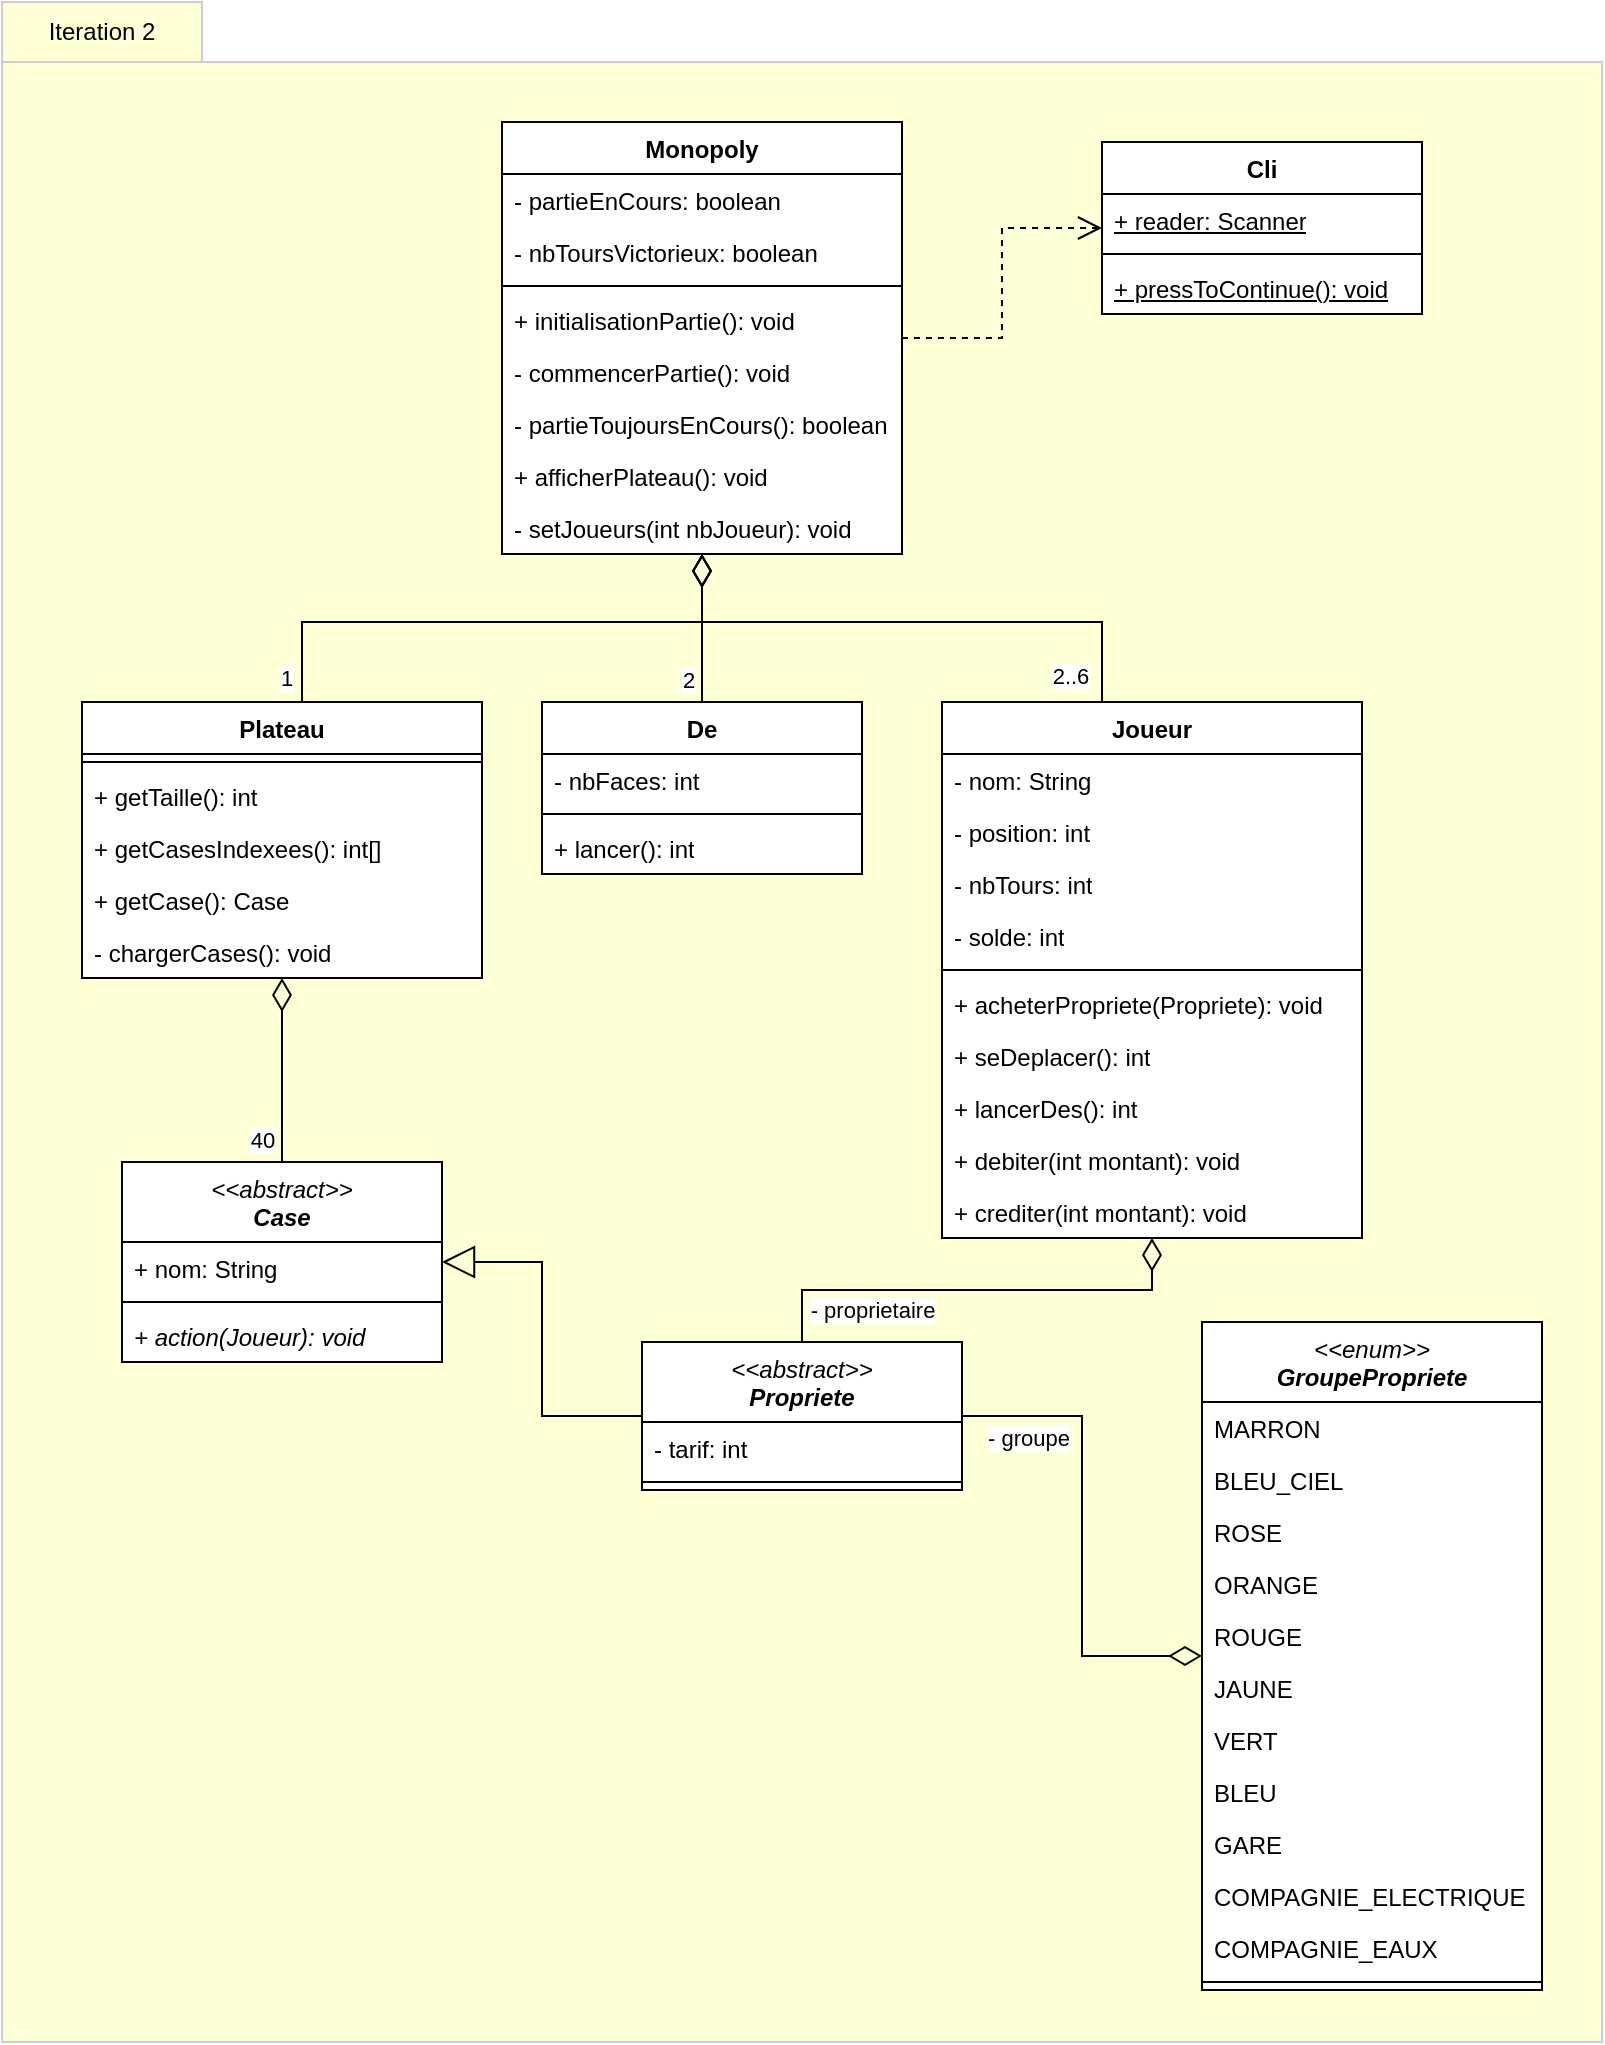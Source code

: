 <mxfile>
    <diagram name="Page-1" id="RWLI9MSICIL28HF7hWLt">
        <mxGraphModel dx="926" dy="809" grid="1" gridSize="10" guides="1" tooltips="1" connect="1" arrows="1" fold="1" page="1" pageScale="1" pageWidth="850" pageHeight="1100" math="0" shadow="0">
            <root>
                <mxCell id="0"/>
                <mxCell id="1" parent="0"/>
                <mxCell id="4" value="" style="shape=folder;fontStyle=0;spacingTop=10;tabWidth=100;tabHeight=30;tabPosition=left;html=1;whiteSpace=wrap;fillColor=#FFFF99;strokeColor=#A373BF;opacity=40;" parent="1" vertex="1">
                    <mxGeometry x="25" y="40" width="800" height="1020" as="geometry"/>
                </mxCell>
                <mxCell id="5" style="edgeStyle=orthogonalEdgeStyle;rounded=0;orthogonalLoop=1;jettySize=auto;html=1;endArrow=open;endFill=0;dashed=1;endSize=10;" parent="1" source="6" target="39" edge="1">
                    <mxGeometry relative="1" as="geometry"/>
                </mxCell>
                <mxCell id="6" value="Monopoly" style="swimlane;fontStyle=1;align=center;verticalAlign=top;childLayout=stackLayout;horizontal=1;startSize=26;horizontalStack=0;resizeParent=1;resizeParentMax=0;resizeLast=0;collapsible=1;marginBottom=0;whiteSpace=wrap;html=1;swimlaneFillColor=default;" parent="1" vertex="1">
                    <mxGeometry x="275" y="100" width="200" height="216" as="geometry"/>
                </mxCell>
                <mxCell id="7" value="- partieEnCours: boolean" style="text;strokeColor=none;fillColor=none;align=left;verticalAlign=top;spacingLeft=4;spacingRight=4;overflow=hidden;rotatable=0;points=[[0,0.5],[1,0.5]];portConstraint=eastwest;whiteSpace=wrap;html=1;" parent="6" vertex="1">
                    <mxGeometry y="26" width="200" height="26" as="geometry"/>
                </mxCell>
                <mxCell id="8" value="- nbToursVictorieux: boolean" style="text;strokeColor=none;fillColor=none;align=left;verticalAlign=top;spacingLeft=4;spacingRight=4;overflow=hidden;rotatable=0;points=[[0,0.5],[1,0.5]];portConstraint=eastwest;whiteSpace=wrap;html=1;" parent="6" vertex="1">
                    <mxGeometry y="52" width="200" height="26" as="geometry"/>
                </mxCell>
                <mxCell id="9" value="" style="line;strokeWidth=1;fillColor=none;align=left;verticalAlign=middle;spacingTop=-1;spacingLeft=3;spacingRight=3;rotatable=0;labelPosition=right;points=[];portConstraint=eastwest;strokeColor=inherit;" parent="6" vertex="1">
                    <mxGeometry y="78" width="200" height="8" as="geometry"/>
                </mxCell>
                <mxCell id="10" value="+ initialisationPartie(): void" style="text;strokeColor=none;fillColor=none;align=left;verticalAlign=top;spacingLeft=4;spacingRight=4;overflow=hidden;rotatable=0;points=[[0,0.5],[1,0.5]];portConstraint=eastwest;whiteSpace=wrap;html=1;" parent="6" vertex="1">
                    <mxGeometry y="86" width="200" height="26" as="geometry"/>
                </mxCell>
                <mxCell id="11" value="- commencerPartie(): void" style="text;strokeColor=none;fillColor=none;align=left;verticalAlign=top;spacingLeft=4;spacingRight=4;overflow=hidden;rotatable=0;points=[[0,0.5],[1,0.5]];portConstraint=eastwest;whiteSpace=wrap;html=1;" parent="6" vertex="1">
                    <mxGeometry y="112" width="200" height="26" as="geometry"/>
                </mxCell>
                <mxCell id="52" value="- partieToujoursEnCours(): boolean" style="text;strokeColor=none;fillColor=none;align=left;verticalAlign=top;spacingLeft=4;spacingRight=4;overflow=hidden;rotatable=0;points=[[0,0.5],[1,0.5]];portConstraint=eastwest;whiteSpace=wrap;html=1;" parent="6" vertex="1">
                    <mxGeometry y="138" width="200" height="26" as="geometry"/>
                </mxCell>
                <mxCell id="12" value="+ afficherPlateau(): void" style="text;strokeColor=none;fillColor=none;align=left;verticalAlign=top;spacingLeft=4;spacingRight=4;overflow=hidden;rotatable=0;points=[[0,0.5],[1,0.5]];portConstraint=eastwest;whiteSpace=wrap;html=1;" parent="6" vertex="1">
                    <mxGeometry y="164" width="200" height="26" as="geometry"/>
                </mxCell>
                <mxCell id="13" value="- setJoueurs(int nbJoueur): void" style="text;strokeColor=none;fillColor=none;align=left;verticalAlign=top;spacingLeft=4;spacingRight=4;overflow=hidden;rotatable=0;points=[[0,0.5],[1,0.5]];portConstraint=eastwest;whiteSpace=wrap;html=1;" parent="6" vertex="1">
                    <mxGeometry y="190" width="200" height="26" as="geometry"/>
                </mxCell>
                <mxCell id="14" style="edgeStyle=orthogonalEdgeStyle;rounded=0;orthogonalLoop=1;jettySize=auto;html=1;endArrow=diamondThin;endFill=0;endSize=14;" parent="1" source="16" target="6" edge="1">
                    <mxGeometry relative="1" as="geometry"/>
                </mxCell>
                <mxCell id="15" value="2" style="edgeLabel;html=1;align=center;verticalAlign=middle;resizable=0;points=[];" parent="14" vertex="1" connectable="0">
                    <mxGeometry x="-0.752" relative="1" as="geometry">
                        <mxPoint x="-7" y="-2" as="offset"/>
                    </mxGeometry>
                </mxCell>
                <mxCell id="16" value="De" style="swimlane;fontStyle=1;align=center;verticalAlign=top;childLayout=stackLayout;horizontal=1;startSize=26;horizontalStack=0;resizeParent=1;resizeParentMax=0;resizeLast=0;collapsible=1;marginBottom=0;whiteSpace=wrap;html=1;fillColor=default;rounded=0;shadow=0;glass=0;swimlaneLine=1;gradientColor=none;swimlaneFillColor=default;" parent="1" vertex="1">
                    <mxGeometry x="295" y="390" width="160" height="86" as="geometry"/>
                </mxCell>
                <mxCell id="17" value="- nbFaces: int" style="text;align=left;verticalAlign=top;spacingLeft=4;spacingRight=4;overflow=hidden;rotatable=0;points=[[0,0.5],[1,0.5]];portConstraint=eastwest;whiteSpace=wrap;html=1;" parent="16" vertex="1">
                    <mxGeometry y="26" width="160" height="26" as="geometry"/>
                </mxCell>
                <mxCell id="18" value="" style="line;strokeWidth=1;fillColor=none;align=left;verticalAlign=middle;spacingTop=-1;spacingLeft=3;spacingRight=3;rotatable=0;labelPosition=right;points=[];portConstraint=eastwest;strokeColor=inherit;" parent="16" vertex="1">
                    <mxGeometry y="52" width="160" height="8" as="geometry"/>
                </mxCell>
                <mxCell id="19" value="+ lancer(): int" style="text;align=left;verticalAlign=top;spacingLeft=4;spacingRight=4;overflow=hidden;rotatable=0;points=[[0,0.5],[1,0.5]];portConstraint=eastwest;whiteSpace=wrap;html=1;" parent="16" vertex="1">
                    <mxGeometry y="60" width="160" height="26" as="geometry"/>
                </mxCell>
                <mxCell id="20" style="edgeStyle=orthogonalEdgeStyle;rounded=0;orthogonalLoop=1;jettySize=auto;html=1;endArrow=diamondThin;endFill=0;endSize=14;" parent="1" source="22" target="6" edge="1">
                    <mxGeometry relative="1" as="geometry">
                        <Array as="points">
                            <mxPoint x="175" y="350"/>
                            <mxPoint x="375" y="350"/>
                        </Array>
                    </mxGeometry>
                </mxCell>
                <mxCell id="21" value="1" style="edgeLabel;html=1;align=center;verticalAlign=middle;resizable=0;points=[];" parent="20" vertex="1" connectable="0">
                    <mxGeometry x="-0.893" relative="1" as="geometry">
                        <mxPoint x="-8" y="2" as="offset"/>
                    </mxGeometry>
                </mxCell>
                <mxCell id="22" value="Plateau" style="swimlane;fontStyle=1;align=center;verticalAlign=top;childLayout=stackLayout;horizontal=1;startSize=26;horizontalStack=0;resizeParent=1;resizeParentMax=0;resizeLast=0;collapsible=1;marginBottom=0;whiteSpace=wrap;html=1;swimlaneFillColor=default;" parent="1" vertex="1">
                    <mxGeometry x="65" y="390" width="200" height="138" as="geometry"/>
                </mxCell>
                <mxCell id="24" value="" style="line;strokeWidth=1;fillColor=none;align=left;verticalAlign=middle;spacingTop=-1;spacingLeft=3;spacingRight=3;rotatable=0;labelPosition=right;points=[];portConstraint=eastwest;strokeColor=inherit;" parent="22" vertex="1">
                    <mxGeometry y="26" width="200" height="8" as="geometry"/>
                </mxCell>
                <mxCell id="27" value="+ getTaille(): int" style="text;strokeColor=none;fillColor=none;align=left;verticalAlign=top;spacingLeft=4;spacingRight=4;overflow=hidden;rotatable=0;points=[[0,0.5],[1,0.5]];portConstraint=eastwest;whiteSpace=wrap;html=1;" parent="22" vertex="1">
                    <mxGeometry y="34" width="200" height="26" as="geometry"/>
                </mxCell>
                <mxCell id="25" value="+ getCasesIndexees(): int[]" style="text;strokeColor=none;fillColor=none;align=left;verticalAlign=top;spacingLeft=4;spacingRight=4;overflow=hidden;rotatable=0;points=[[0,0.5],[1,0.5]];portConstraint=eastwest;whiteSpace=wrap;html=1;" parent="22" vertex="1">
                    <mxGeometry y="60" width="200" height="26" as="geometry"/>
                </mxCell>
                <mxCell id="50" value="+ getCase(): Case" style="text;strokeColor=none;fillColor=none;align=left;verticalAlign=top;spacingLeft=4;spacingRight=4;overflow=hidden;rotatable=0;points=[[0,0.5],[1,0.5]];portConstraint=eastwest;whiteSpace=wrap;html=1;" parent="22" vertex="1">
                    <mxGeometry y="86" width="200" height="26" as="geometry"/>
                </mxCell>
                <mxCell id="51" value="- chargerCases(): void" style="text;strokeColor=none;fillColor=none;align=left;verticalAlign=top;spacingLeft=4;spacingRight=4;overflow=hidden;rotatable=0;points=[[0,0.5],[1,0.5]];portConstraint=eastwest;whiteSpace=wrap;html=1;" parent="22" vertex="1">
                    <mxGeometry y="112" width="200" height="26" as="geometry"/>
                </mxCell>
                <mxCell id="28" style="edgeStyle=orthogonalEdgeStyle;rounded=0;orthogonalLoop=1;jettySize=auto;html=1;endArrow=diamondThin;endFill=0;endSize=14;" parent="1" source="30" target="6" edge="1">
                    <mxGeometry relative="1" as="geometry">
                        <Array as="points">
                            <mxPoint x="575" y="350"/>
                            <mxPoint x="375" y="350"/>
                        </Array>
                    </mxGeometry>
                </mxCell>
                <mxCell id="29" value="2..6" style="edgeLabel;html=1;align=center;verticalAlign=middle;resizable=0;points=[];" parent="28" vertex="1" connectable="0">
                    <mxGeometry x="-0.895" relative="1" as="geometry">
                        <mxPoint x="-16" y="1" as="offset"/>
                    </mxGeometry>
                </mxCell>
                <mxCell id="30" value="Joueur" style="swimlane;fontStyle=1;align=center;verticalAlign=top;childLayout=stackLayout;horizontal=1;startSize=26;horizontalStack=0;resizeParent=1;resizeParentMax=0;resizeLast=0;collapsible=1;marginBottom=0;whiteSpace=wrap;html=1;swimlaneFillColor=default;" parent="1" vertex="1">
                    <mxGeometry x="495" y="390" width="210" height="268" as="geometry"/>
                </mxCell>
                <mxCell id="31" value="- nom: String" style="text;strokeColor=none;fillColor=none;align=left;verticalAlign=top;spacingLeft=4;spacingRight=4;overflow=hidden;rotatable=0;points=[[0,0.5],[1,0.5]];portConstraint=eastwest;whiteSpace=wrap;html=1;" parent="30" vertex="1">
                    <mxGeometry y="26" width="210" height="26" as="geometry"/>
                </mxCell>
                <mxCell id="82" value="- position: int" style="text;strokeColor=none;fillColor=none;align=left;verticalAlign=top;spacingLeft=4;spacingRight=4;overflow=hidden;rotatable=0;points=[[0,0.5],[1,0.5]];portConstraint=eastwest;whiteSpace=wrap;html=1;" parent="30" vertex="1">
                    <mxGeometry y="52" width="210" height="26" as="geometry"/>
                </mxCell>
                <mxCell id="32" value="- nbTours: int" style="text;strokeColor=none;fillColor=none;align=left;verticalAlign=top;spacingLeft=4;spacingRight=4;overflow=hidden;rotatable=0;points=[[0,0.5],[1,0.5]];portConstraint=eastwest;whiteSpace=wrap;html=1;" parent="30" vertex="1">
                    <mxGeometry y="78" width="210" height="26" as="geometry"/>
                </mxCell>
                <mxCell id="83" value="- solde: int" style="text;strokeColor=none;fillColor=none;align=left;verticalAlign=top;spacingLeft=4;spacingRight=4;overflow=hidden;rotatable=0;points=[[0,0.5],[1,0.5]];portConstraint=eastwest;whiteSpace=wrap;html=1;" parent="30" vertex="1">
                    <mxGeometry y="104" width="210" height="26" as="geometry"/>
                </mxCell>
                <mxCell id="33" value="" style="line;strokeWidth=1;fillColor=none;align=left;verticalAlign=middle;spacingTop=-1;spacingLeft=3;spacingRight=3;rotatable=0;labelPosition=right;points=[];portConstraint=eastwest;strokeColor=inherit;" parent="30" vertex="1">
                    <mxGeometry y="130" width="210" height="8" as="geometry"/>
                </mxCell>
                <mxCell id="84" value="+ acheterPropriete(Propriete): void" style="text;strokeColor=none;fillColor=none;align=left;verticalAlign=top;spacingLeft=4;spacingRight=4;overflow=hidden;rotatable=0;points=[[0,0.5],[1,0.5]];portConstraint=eastwest;whiteSpace=wrap;html=1;" parent="30" vertex="1">
                    <mxGeometry y="138" width="210" height="26" as="geometry"/>
                </mxCell>
                <mxCell id="34" value="+ seDeplacer(): int" style="text;strokeColor=none;fillColor=none;align=left;verticalAlign=top;spacingLeft=4;spacingRight=4;overflow=hidden;rotatable=0;points=[[0,0.5],[1,0.5]];portConstraint=eastwest;whiteSpace=wrap;html=1;" parent="30" vertex="1">
                    <mxGeometry y="164" width="210" height="26" as="geometry"/>
                </mxCell>
                <mxCell id="35" value="+ lancerDes(): int" style="text;strokeColor=none;fillColor=none;align=left;verticalAlign=top;spacingLeft=4;spacingRight=4;overflow=hidden;rotatable=0;points=[[0,0.5],[1,0.5]];portConstraint=eastwest;whiteSpace=wrap;html=1;" parent="30" vertex="1">
                    <mxGeometry y="190" width="210" height="26" as="geometry"/>
                </mxCell>
                <mxCell id="36" value="+ debiter(int montant): void" style="text;strokeColor=none;fillColor=none;align=left;verticalAlign=top;spacingLeft=4;spacingRight=4;overflow=hidden;rotatable=0;points=[[0,0.5],[1,0.5]];portConstraint=eastwest;whiteSpace=wrap;html=1;" parent="30" vertex="1">
                    <mxGeometry y="216" width="210" height="26" as="geometry"/>
                </mxCell>
                <mxCell id="37" value="+ crediter(int montant): void" style="text;strokeColor=none;fillColor=none;align=left;verticalAlign=top;spacingLeft=4;spacingRight=4;overflow=hidden;rotatable=0;points=[[0,0.5],[1,0.5]];portConstraint=eastwest;whiteSpace=wrap;html=1;" parent="30" vertex="1">
                    <mxGeometry y="242" width="210" height="26" as="geometry"/>
                </mxCell>
                <mxCell id="38" value="Iteration 2" style="text;html=1;strokeColor=none;fillColor=none;align=center;verticalAlign=middle;whiteSpace=wrap;rounded=0;" parent="1" vertex="1">
                    <mxGeometry x="45" y="40" width="60" height="30" as="geometry"/>
                </mxCell>
                <mxCell id="39" value="Cli" style="swimlane;fontStyle=1;align=center;verticalAlign=top;childLayout=stackLayout;horizontal=1;startSize=26;horizontalStack=0;resizeParent=1;resizeParentMax=0;resizeLast=0;collapsible=1;marginBottom=0;whiteSpace=wrap;html=1;fillColor=default;rounded=0;shadow=0;glass=0;swimlaneLine=1;gradientColor=none;swimlaneFillColor=default;" parent="1" vertex="1">
                    <mxGeometry x="575" y="110" width="160" height="86" as="geometry"/>
                </mxCell>
                <mxCell id="40" value="&lt;u&gt;+ reader: Scanner&lt;/u&gt;" style="text;align=left;verticalAlign=top;spacingLeft=4;spacingRight=4;overflow=hidden;rotatable=0;points=[[0,0.5],[1,0.5]];portConstraint=eastwest;whiteSpace=wrap;html=1;" parent="39" vertex="1">
                    <mxGeometry y="26" width="160" height="26" as="geometry"/>
                </mxCell>
                <mxCell id="41" value="" style="line;strokeWidth=1;fillColor=none;align=left;verticalAlign=middle;spacingTop=-1;spacingLeft=3;spacingRight=3;rotatable=0;labelPosition=right;points=[];portConstraint=eastwest;strokeColor=inherit;" parent="39" vertex="1">
                    <mxGeometry y="52" width="160" height="8" as="geometry"/>
                </mxCell>
                <mxCell id="42" value="&lt;u&gt;+ pressToContinue(): void&lt;br&gt;&lt;/u&gt;" style="text;align=left;verticalAlign=top;spacingLeft=4;spacingRight=4;overflow=hidden;rotatable=0;points=[[0,0.5],[1,0.5]];portConstraint=eastwest;whiteSpace=wrap;html=1;" parent="39" vertex="1">
                    <mxGeometry y="60" width="160" height="26" as="geometry"/>
                </mxCell>
                <mxCell id="49" style="edgeStyle=none;html=1;endArrow=diamondThin;endFill=0;endSize=14;" parent="1" source="43" target="22" edge="1">
                    <mxGeometry relative="1" as="geometry"/>
                </mxCell>
                <mxCell id="63" value="40" style="edgeLabel;html=1;align=center;verticalAlign=middle;resizable=0;points=[];" parent="49" vertex="1" connectable="0">
                    <mxGeometry x="-0.759" relative="1" as="geometry">
                        <mxPoint x="-10" as="offset"/>
                    </mxGeometry>
                </mxCell>
                <mxCell id="43" value="&lt;i style=&quot;&quot;&gt;&lt;span style=&quot;font-weight: normal;&quot;&gt;&amp;lt;&amp;lt;abstract&amp;gt;&amp;gt;&lt;br&gt;&lt;/span&gt;Case&lt;/i&gt;" style="swimlane;fontStyle=1;align=center;verticalAlign=top;childLayout=stackLayout;horizontal=1;startSize=40;horizontalStack=0;resizeParent=1;resizeParentMax=0;resizeLast=0;collapsible=1;marginBottom=0;whiteSpace=wrap;html=1;swimlaneFillColor=default;" parent="1" vertex="1">
                    <mxGeometry x="85" y="620" width="160" height="100" as="geometry"/>
                </mxCell>
                <mxCell id="44" value="+ nom: String" style="text;strokeColor=none;fillColor=none;align=left;verticalAlign=top;spacingLeft=4;spacingRight=4;overflow=hidden;rotatable=0;points=[[0,0.5],[1,0.5]];portConstraint=eastwest;whiteSpace=wrap;html=1;" parent="43" vertex="1">
                    <mxGeometry y="40" width="160" height="26" as="geometry"/>
                </mxCell>
                <mxCell id="45" value="" style="line;strokeWidth=1;fillColor=none;align=left;verticalAlign=middle;spacingTop=-1;spacingLeft=3;spacingRight=3;rotatable=0;labelPosition=right;points=[];portConstraint=eastwest;strokeColor=inherit;" parent="43" vertex="1">
                    <mxGeometry y="66" width="160" height="8" as="geometry"/>
                </mxCell>
                <mxCell id="48" value="&lt;i&gt;+ action(Joueur): void&lt;/i&gt;" style="text;strokeColor=none;fillColor=none;align=left;verticalAlign=top;spacingLeft=4;spacingRight=4;overflow=hidden;rotatable=0;points=[[0,0.5],[1,0.5]];portConstraint=eastwest;whiteSpace=wrap;html=1;" parent="43" vertex="1">
                    <mxGeometry y="74" width="160" height="26" as="geometry"/>
                </mxCell>
                <mxCell id="61" style="edgeStyle=orthogonalEdgeStyle;rounded=0;html=1;endArrow=block;endFill=0;endSize=14;" parent="1" source="53" target="43" edge="1">
                    <mxGeometry relative="1" as="geometry"/>
                </mxCell>
                <mxCell id="62" style="edgeStyle=orthogonalEdgeStyle;rounded=0;html=1;endArrow=diamondThin;endFill=0;endSize=14;" parent="1" source="53" target="30" edge="1">
                    <mxGeometry relative="1" as="geometry"/>
                </mxCell>
                <mxCell id="64" value="- proprietaire" style="edgeLabel;html=1;align=center;verticalAlign=middle;resizable=0;points=[];" parent="62" vertex="1" connectable="0">
                    <mxGeometry x="0.004" relative="1" as="geometry">
                        <mxPoint x="-53" y="10" as="offset"/>
                    </mxGeometry>
                </mxCell>
                <mxCell id="80" style="edgeStyle=orthogonalEdgeStyle;rounded=0;html=1;endArrow=diamondThin;endFill=0;endSize=14;" parent="1" source="53" target="65" edge="1">
                    <mxGeometry relative="1" as="geometry"/>
                </mxCell>
                <mxCell id="81" value="- groupe" style="edgeLabel;html=1;align=center;verticalAlign=middle;resizable=0;points=[];" parent="80" vertex="1" connectable="0">
                    <mxGeometry x="-0.733" relative="1" as="geometry">
                        <mxPoint x="1" y="11" as="offset"/>
                    </mxGeometry>
                </mxCell>
                <mxCell id="53" value="&lt;i style=&quot;&quot;&gt;&lt;span style=&quot;font-weight: normal;&quot;&gt;&amp;lt;&amp;lt;abstract&amp;gt;&amp;gt;&lt;br&gt;&lt;/span&gt;Propriete&lt;/i&gt;" style="swimlane;fontStyle=1;align=center;verticalAlign=top;childLayout=stackLayout;horizontal=1;startSize=40;horizontalStack=0;resizeParent=1;resizeParentMax=0;resizeLast=0;collapsible=1;marginBottom=0;whiteSpace=wrap;html=1;swimlaneFillColor=default;" parent="1" vertex="1">
                    <mxGeometry x="345" y="710" width="160" height="74" as="geometry"/>
                </mxCell>
                <mxCell id="54" value="- tarif: int" style="text;strokeColor=none;fillColor=none;align=left;verticalAlign=top;spacingLeft=4;spacingRight=4;overflow=hidden;rotatable=0;points=[[0,0.5],[1,0.5]];portConstraint=eastwest;whiteSpace=wrap;html=1;" parent="53" vertex="1">
                    <mxGeometry y="40" width="160" height="26" as="geometry"/>
                </mxCell>
                <mxCell id="55" value="" style="line;strokeWidth=1;fillColor=none;align=left;verticalAlign=middle;spacingTop=-1;spacingLeft=3;spacingRight=3;rotatable=0;labelPosition=right;points=[];portConstraint=eastwest;strokeColor=inherit;" parent="53" vertex="1">
                    <mxGeometry y="66" width="160" height="8" as="geometry"/>
                </mxCell>
                <mxCell id="65" value="&lt;i style=&quot;&quot;&gt;&lt;span style=&quot;font-weight: normal;&quot;&gt;&amp;lt;&amp;lt;enum&amp;gt;&amp;gt;&lt;br&gt;&lt;/span&gt;GroupePropriete&lt;/i&gt;" style="swimlane;fontStyle=1;align=center;verticalAlign=top;childLayout=stackLayout;horizontal=1;startSize=40;horizontalStack=0;resizeParent=1;resizeParentMax=0;resizeLast=0;collapsible=1;marginBottom=0;whiteSpace=wrap;html=1;swimlaneFillColor=default;" parent="1" vertex="1">
                    <mxGeometry x="625" y="700" width="170" height="334" as="geometry"/>
                </mxCell>
                <mxCell id="66" value="MARRON" style="text;strokeColor=none;fillColor=none;align=left;verticalAlign=top;spacingLeft=4;spacingRight=4;overflow=hidden;rotatable=0;points=[[0,0.5],[1,0.5]];portConstraint=eastwest;whiteSpace=wrap;html=1;" parent="65" vertex="1">
                    <mxGeometry y="40" width="170" height="26" as="geometry"/>
                </mxCell>
                <mxCell id="69" value="BLEU_CIEL" style="text;strokeColor=none;fillColor=none;align=left;verticalAlign=top;spacingLeft=4;spacingRight=4;overflow=hidden;rotatable=0;points=[[0,0.5],[1,0.5]];portConstraint=eastwest;whiteSpace=wrap;html=1;" parent="65" vertex="1">
                    <mxGeometry y="66" width="170" height="26" as="geometry"/>
                </mxCell>
                <mxCell id="71" value="ROSE" style="text;strokeColor=none;fillColor=none;align=left;verticalAlign=top;spacingLeft=4;spacingRight=4;overflow=hidden;rotatable=0;points=[[0,0.5],[1,0.5]];portConstraint=eastwest;whiteSpace=wrap;html=1;" parent="65" vertex="1">
                    <mxGeometry y="92" width="170" height="26" as="geometry"/>
                </mxCell>
                <mxCell id="73" value="ORANGE" style="text;strokeColor=none;fillColor=none;align=left;verticalAlign=top;spacingLeft=4;spacingRight=4;overflow=hidden;rotatable=0;points=[[0,0.5],[1,0.5]];portConstraint=eastwest;whiteSpace=wrap;html=1;" parent="65" vertex="1">
                    <mxGeometry y="118" width="170" height="26" as="geometry"/>
                </mxCell>
                <mxCell id="74" value="ROUGE" style="text;strokeColor=none;fillColor=none;align=left;verticalAlign=top;spacingLeft=4;spacingRight=4;overflow=hidden;rotatable=0;points=[[0,0.5],[1,0.5]];portConstraint=eastwest;whiteSpace=wrap;html=1;" parent="65" vertex="1">
                    <mxGeometry y="144" width="170" height="26" as="geometry"/>
                </mxCell>
                <mxCell id="78" value="JAUNE" style="text;strokeColor=none;fillColor=none;align=left;verticalAlign=top;spacingLeft=4;spacingRight=4;overflow=hidden;rotatable=0;points=[[0,0.5],[1,0.5]];portConstraint=eastwest;whiteSpace=wrap;html=1;" parent="65" vertex="1">
                    <mxGeometry y="170" width="170" height="26" as="geometry"/>
                </mxCell>
                <mxCell id="76" value="VERT" style="text;strokeColor=none;fillColor=none;align=left;verticalAlign=top;spacingLeft=4;spacingRight=4;overflow=hidden;rotatable=0;points=[[0,0.5],[1,0.5]];portConstraint=eastwest;whiteSpace=wrap;html=1;" parent="65" vertex="1">
                    <mxGeometry y="196" width="170" height="26" as="geometry"/>
                </mxCell>
                <mxCell id="77" value="BLEU" style="text;strokeColor=none;fillColor=none;align=left;verticalAlign=top;spacingLeft=4;spacingRight=4;overflow=hidden;rotatable=0;points=[[0,0.5],[1,0.5]];portConstraint=eastwest;whiteSpace=wrap;html=1;" parent="65" vertex="1">
                    <mxGeometry y="222" width="170" height="26" as="geometry"/>
                </mxCell>
                <mxCell id="75" value="GARE" style="text;strokeColor=none;fillColor=none;align=left;verticalAlign=top;spacingLeft=4;spacingRight=4;overflow=hidden;rotatable=0;points=[[0,0.5],[1,0.5]];portConstraint=eastwest;whiteSpace=wrap;html=1;" parent="65" vertex="1">
                    <mxGeometry y="248" width="170" height="26" as="geometry"/>
                </mxCell>
                <mxCell id="72" value="COMPAGNIE_ELECTRIQUE" style="text;strokeColor=none;fillColor=none;align=left;verticalAlign=top;spacingLeft=4;spacingRight=4;overflow=hidden;rotatable=0;points=[[0,0.5],[1,0.5]];portConstraint=eastwest;whiteSpace=wrap;html=1;" parent="65" vertex="1">
                    <mxGeometry y="274" width="170" height="26" as="geometry"/>
                </mxCell>
                <mxCell id="70" value="COMPAGNIE_EAUX" style="text;strokeColor=none;fillColor=none;align=left;verticalAlign=top;spacingLeft=4;spacingRight=4;overflow=hidden;rotatable=0;points=[[0,0.5],[1,0.5]];portConstraint=eastwest;whiteSpace=wrap;html=1;" parent="65" vertex="1">
                    <mxGeometry y="300" width="170" height="26" as="geometry"/>
                </mxCell>
                <mxCell id="67" value="" style="line;strokeWidth=1;fillColor=none;align=left;verticalAlign=middle;spacingTop=-1;spacingLeft=3;spacingRight=3;rotatable=0;labelPosition=right;points=[];portConstraint=eastwest;strokeColor=inherit;" parent="65" vertex="1">
                    <mxGeometry y="326" width="170" height="8" as="geometry"/>
                </mxCell>
            </root>
        </mxGraphModel>
    </diagram>
</mxfile>
